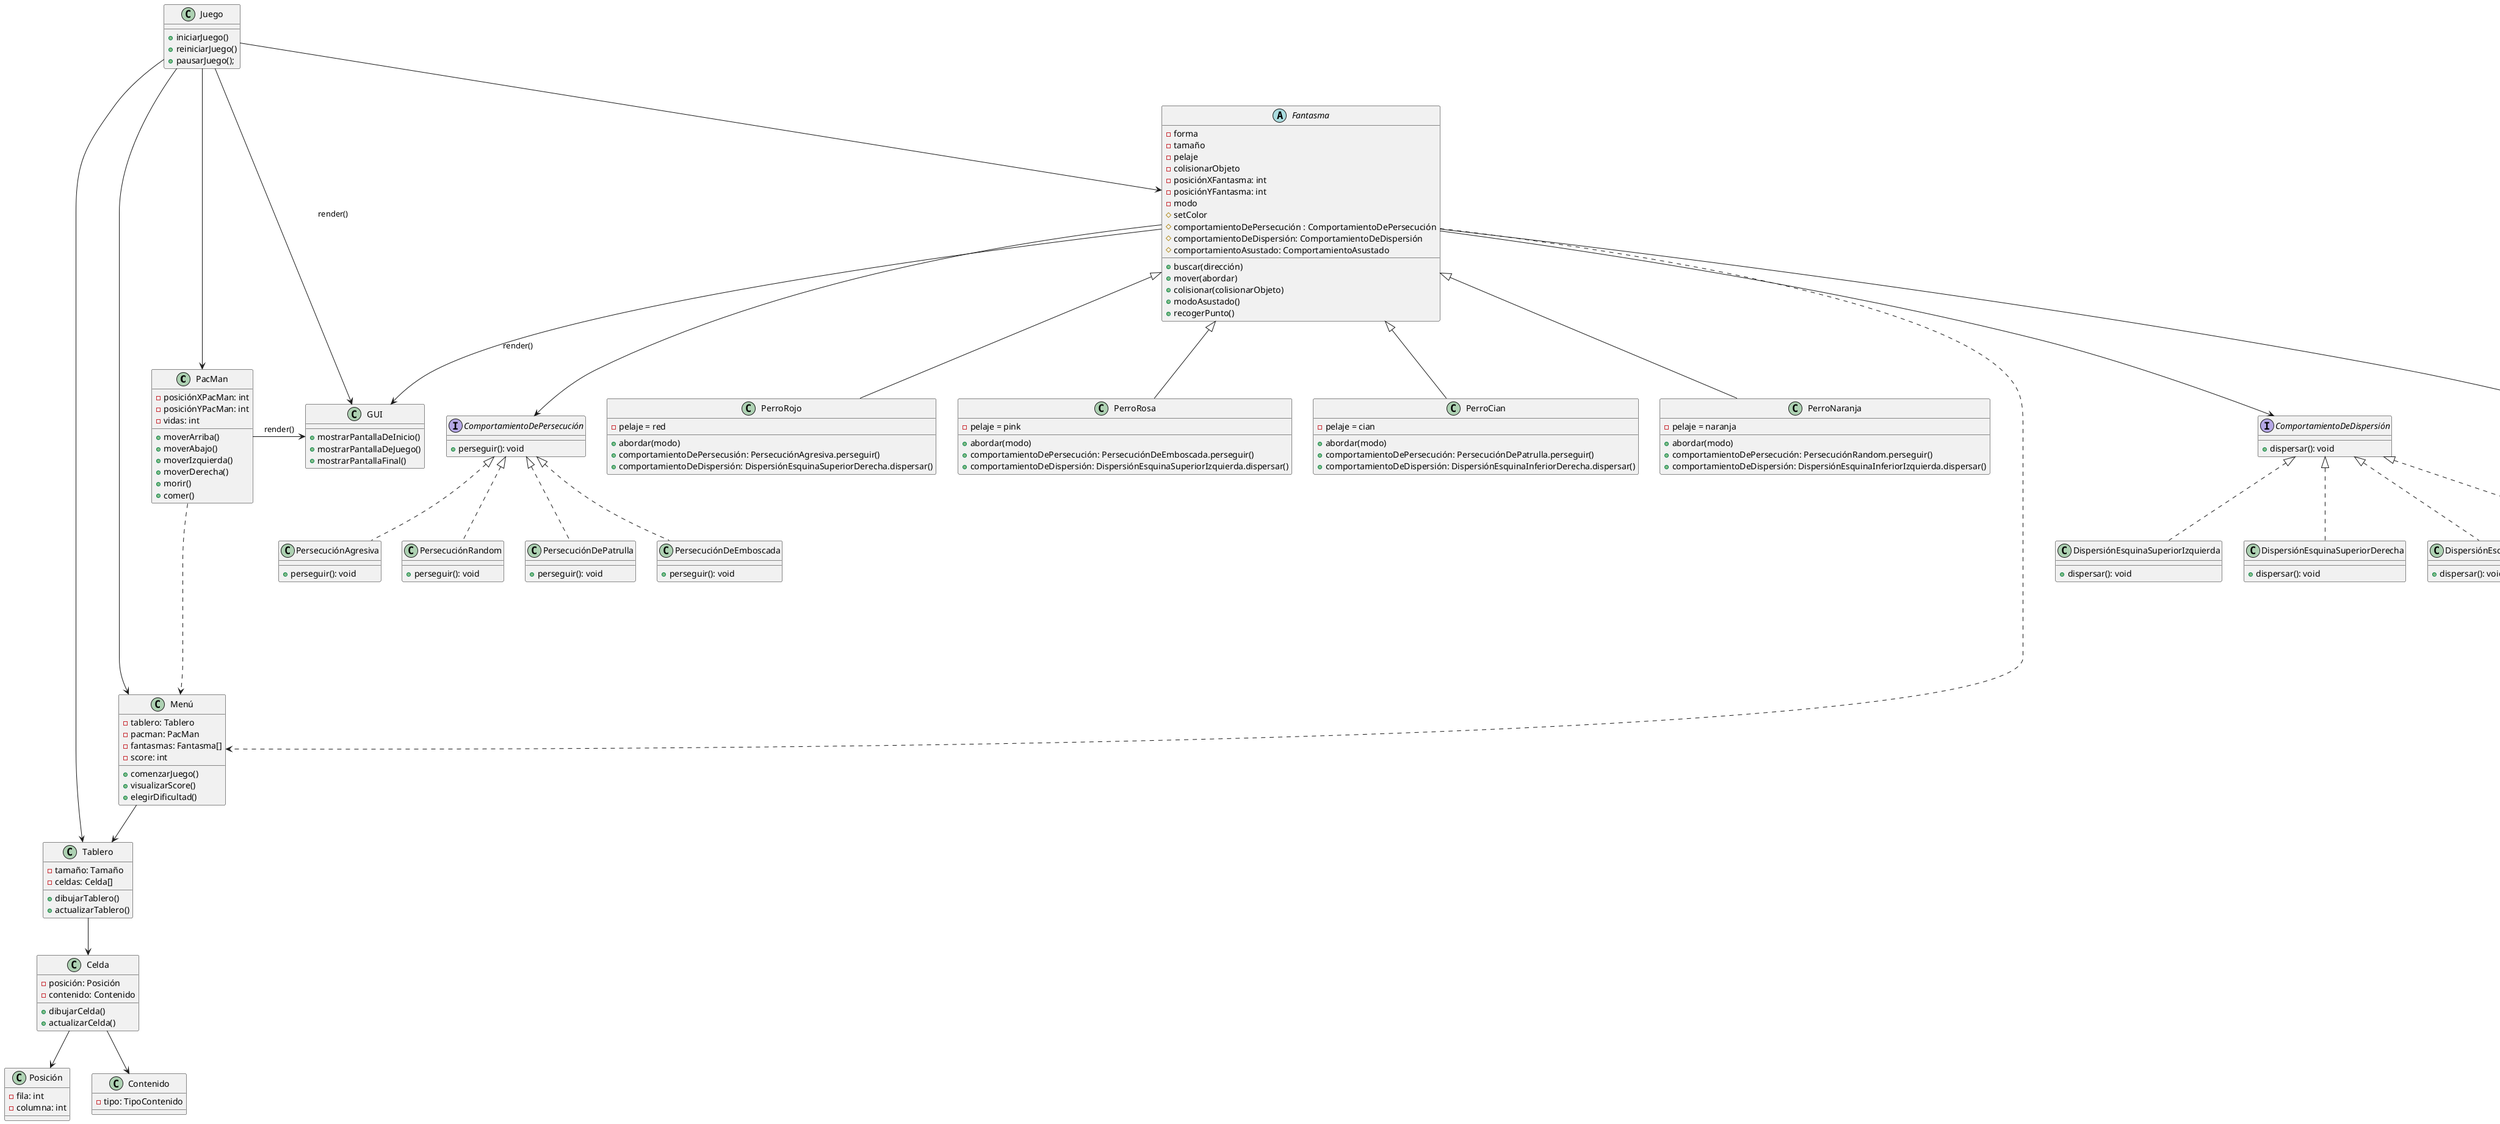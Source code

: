 @startuml
class PacMan {
    - posiciónXPacMan: int
    - posiciónYPacMan: int
    - vidas: int
    + moverArriba()
    + moverAbajo()
    + moverIzquierda()
    + moverDerecha()
    + morir()
    + comer()
}

abstract class Fantasma {
    - forma
    - tamaño
    - pelaje
    - colisionarObjeto
    - posiciónXFantasma: int
    - posiciónYFantasma: int
    - modo
    + buscar(dirección)
    + mover(abordar)
    + colisionar(colisionarObjeto)
    + modoAsustado()
    + recogerPunto()
    # setColor
    # comportamientoDePersecución : ComportamientoDePersecución
    # comportamientoDeDispersión: ComportamientoDeDispersión
    # comportamientoAsustado: ComportamientoAsustado
}

class PerroRojo{
    - pelaje = red
    + abordar(modo)
    + comportamientoDePersecusión: PersecuciónAgresiva.perseguir()
    + comportamientoDeDispersión: DispersiónEsquinaSuperiorDerecha.dispersar()
}

class PerroRosa{
    - pelaje = pink
    + abordar(modo)
    + comportamientoDePersecución: PersecuciónDeEmboscada.perseguir()
    + comportamientoDeDispersión: DispersiónEsquinaSuperiorIzquierda.dispersar()
}

class PerroCian{
    - pelaje = cian
    + abordar(modo)
    + comportamientoDePersecución: PersecuciónDePatrulla.perseguir()
    + comportamientoDeDispersión: DispersiónEsquinaInferiorDerecha.dispersar()
}

class PerroNaranja{
    - pelaje = naranja
    + abordar(modo)
    + comportamientoDePersecución: PersecuciónRandom.perseguir()
    + comportamientoDeDispersión: DispersiónEsquinaInferiorIzquierda.dispersar()
}


class Tablero{
    - tamaño: Tamaño
    - celdas: Celda[]
    + dibujarTablero()
    + actualizarTablero()
}

class Celda{
    - posición: Posición
    - contenido: Contenido
    + dibujarCelda()
    + actualizarCelda()
}

class Posición{
    - fila: int
    - columna: int
}

class Contenido{
    - tipo: TipoContenido
}

class Juego {
    +iniciarJuego()
    +reiniciarJuego()
    +pausarJuego();
}

class Menú{
    - tablero: Tablero
    - pacman: PacMan
    - fantasmas: Fantasma[]
    - score: int
    + comenzarJuego()
    + visualizarScore()
    + elegirDificultad()
}

class GUI {
    + mostrarPantallaDeInicio()
    + mostrarPantallaDeJuego()
    + mostrarPantallaFinal()
}


interface ComportamientoDePersecución{
    + perseguir(): void
}

class PersecuciónAgresiva{
    + perseguir(): void
}

class PersecuciónRandom{
    + perseguir(): void
}

class PersecuciónDePatrulla{
    + perseguir(): void
}

class PersecuciónDeEmboscada{
    + perseguir(): void
}



interface ComportamientoDeDispersión{
    + dispersar(): void
}

class DispersiónEsquinaInferiorIzquierda{
    + dispersar(): void
}

class DispersiónEsquinaInferiorDerecha{
    + dispersar(): void
}

class DispersiónEsquinaSuperiorIzquierda{
    + dispersar(): void
}

class DispersiónEsquinaSuperiorDerecha{
    + dispersar(): void
}

interface ComportamientoAsustado{
    + asustado(): void
}

class AsustadoVagando{
    + asustado(): void
}


Juego --> Menú
Menú --> Tablero
PacMan ----.> Menú
Fantasma -----.>Menú
PacMan -> GUI : render()
Juego -> GUI : render()
Fantasma --> GUI: render()
Juego ---> PacMan
Juego --> Fantasma
Juego --> Tablero
Tablero --> Celda
Celda --> Contenido
Celda --> Posición

Fantasma --> ComportamientoDeDispersión
ComportamientoDeDispersión <|.. DispersiónEsquinaInferiorDerecha
ComportamientoDeDispersión <|.. DispersiónEsquinaSuperiorDerecha
ComportamientoDeDispersión <|.. DispersiónEsquinaInferiorIzquierda
ComportamientoDeDispersión <|.. DispersiónEsquinaSuperiorIzquierda

Fantasma --> ComportamientoAsustado
ComportamientoAsustado <|.. AsustadoVagando

Fantasma --> ComportamientoDePersecución
ComportamientoDePersecución <|.. PersecuciónAgresiva
ComportamientoDePersecución <|.. PersecuciónDeEmboscada
ComportamientoDePersecución <|.. PersecuciónDePatrulla
ComportamientoDePersecución <|.. PersecuciónRandom

Fantasma <|-- PerroRojo
Fantasma <|-- PerroRosa
Fantasma <|-- PerroCian
Fantasma <|-- PerroNaranja
@enduml